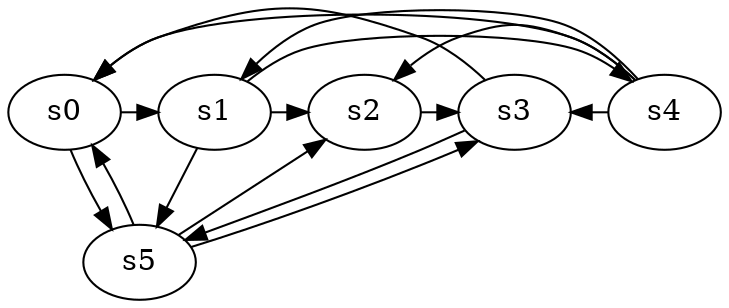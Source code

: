 digraph game_0616_complex_6 {
    s0 [name="s0", player=1, target=1];
    s1 [name="s1", player=1, target=1];
    s2 [name="s2", player=0, target=1];
    s3 [name="s3", player=0];
    s4 [name="s4", player=0, target=1];
    s5 [name="s5", player=0, target=1];

    s0 -> s1 [constraint="!(time % 2 == 0)"];
    s0 -> s5;
    s1 -> s2 [constraint="time % 2 == 0"];
    s1 -> s4 [constraint="time % 3 == 0 && time % 5 == 1"];
    s1 -> s5 [constraint="!(time % 3 == 0)"];
    s2 -> s3 [constraint="time % 4 == 3 && time % 4 == 0"];
    s3 -> s0 [constraint="time % 3 == 0 || time % 5 == 3"];
    s3 -> s5;
    s4 -> s0 [constraint="time % 4 == 3 && time % 4 == 3"];
    s4 -> s1 [constraint="time % 5 == 2"];
    s4 -> s2 [constraint="time % 2 == 0"];
    s4 -> s3 [constraint="time % 3 == 0"];
    s5 -> s0 [constraint="time % 3 == 0 || time % 2 == 0"];
    s5 -> s2 [constraint="time == 3 || time == 8 || time == 10 || time == 13"];
    s5 -> s3 [constraint="!(time % 2 == 1)"];
}
